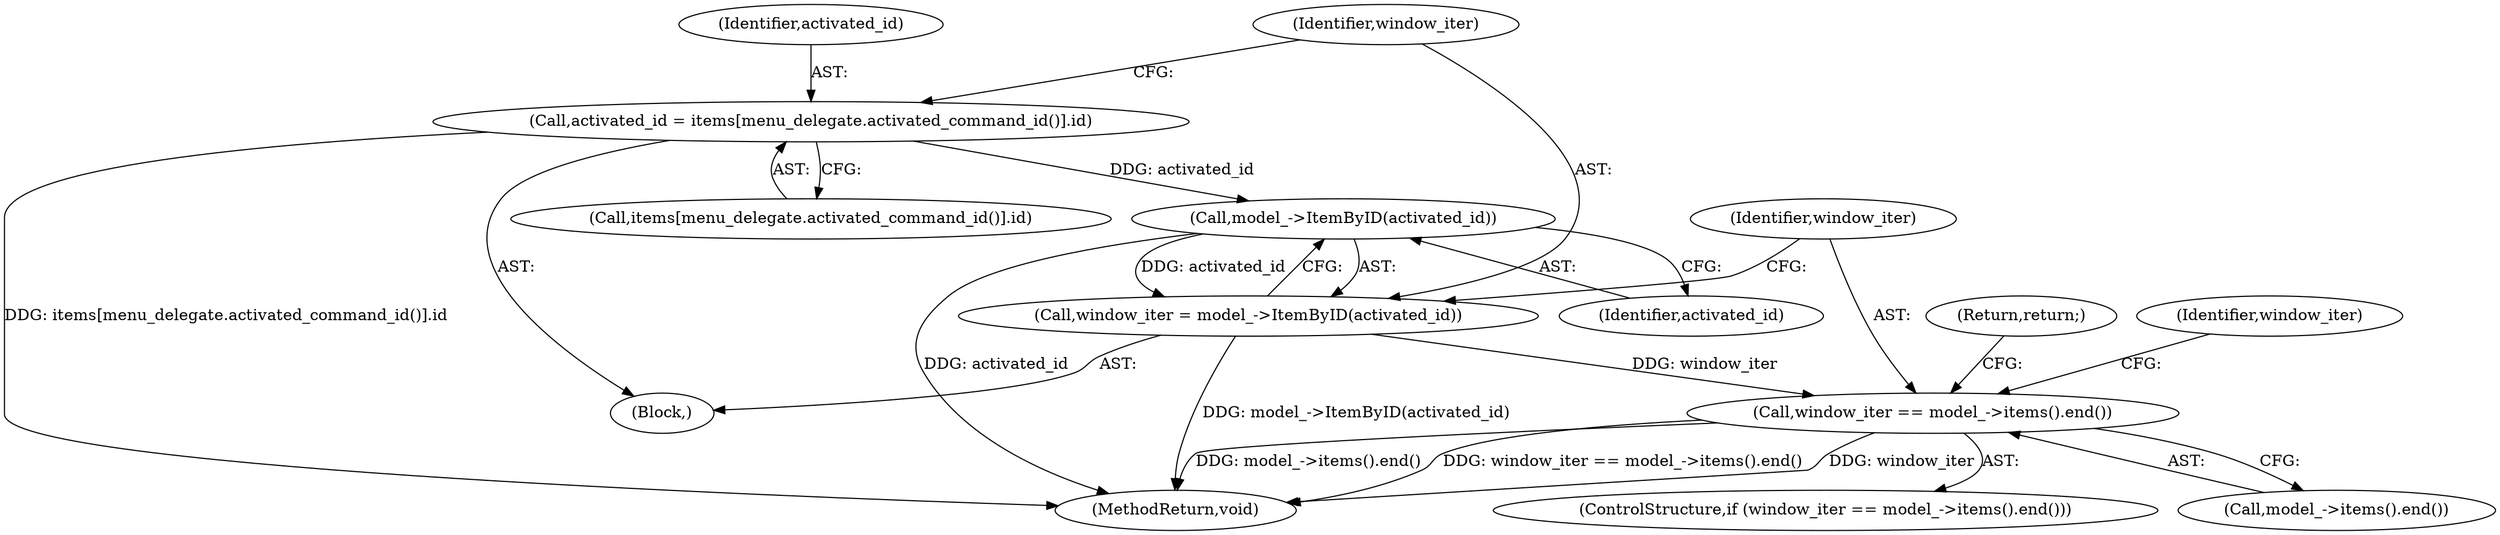 digraph "1_Chrome_3475f5e448ddf5e48888f3d0563245cc46e3c98b_8@del" {
"1000174" [label="(Call,model_->ItemByID(activated_id))"];
"1000164" [label="(Call,activated_id = items[menu_delegate.activated_command_id()].id)"];
"1000172" [label="(Call,window_iter = model_->ItemByID(activated_id))"];
"1000177" [label="(Call,window_iter == model_->items().end())"];
"1000173" [label="(Identifier,window_iter)"];
"1000178" [label="(Identifier,window_iter)"];
"1000179" [label="(Call,model_->items().end())"];
"1000164" [label="(Call,activated_id = items[menu_delegate.activated_command_id()].id)"];
"1000177" [label="(Call,window_iter == model_->items().end())"];
"1000180" [label="(Return,return;)"];
"1000175" [label="(Identifier,activated_id)"];
"1000185" [label="(MethodReturn,void)"];
"1000183" [label="(Identifier,window_iter)"];
"1000165" [label="(Identifier,activated_id)"];
"1000172" [label="(Call,window_iter = model_->ItemByID(activated_id))"];
"1000166" [label="(Call,items[menu_delegate.activated_command_id()].id)"];
"1000174" [label="(Call,model_->ItemByID(activated_id))"];
"1000102" [label="(Block,)"];
"1000176" [label="(ControlStructure,if (window_iter == model_->items().end()))"];
"1000174" -> "1000172"  [label="AST: "];
"1000174" -> "1000175"  [label="CFG: "];
"1000175" -> "1000174"  [label="AST: "];
"1000172" -> "1000174"  [label="CFG: "];
"1000174" -> "1000185"  [label="DDG: activated_id"];
"1000174" -> "1000172"  [label="DDG: activated_id"];
"1000164" -> "1000174"  [label="DDG: activated_id"];
"1000164" -> "1000102"  [label="AST: "];
"1000164" -> "1000166"  [label="CFG: "];
"1000165" -> "1000164"  [label="AST: "];
"1000166" -> "1000164"  [label="AST: "];
"1000173" -> "1000164"  [label="CFG: "];
"1000164" -> "1000185"  [label="DDG: items[menu_delegate.activated_command_id()].id"];
"1000172" -> "1000102"  [label="AST: "];
"1000173" -> "1000172"  [label="AST: "];
"1000178" -> "1000172"  [label="CFG: "];
"1000172" -> "1000185"  [label="DDG: model_->ItemByID(activated_id)"];
"1000172" -> "1000177"  [label="DDG: window_iter"];
"1000177" -> "1000176"  [label="AST: "];
"1000177" -> "1000179"  [label="CFG: "];
"1000178" -> "1000177"  [label="AST: "];
"1000179" -> "1000177"  [label="AST: "];
"1000180" -> "1000177"  [label="CFG: "];
"1000183" -> "1000177"  [label="CFG: "];
"1000177" -> "1000185"  [label="DDG: window_iter"];
"1000177" -> "1000185"  [label="DDG: model_->items().end()"];
"1000177" -> "1000185"  [label="DDG: window_iter == model_->items().end()"];
}
